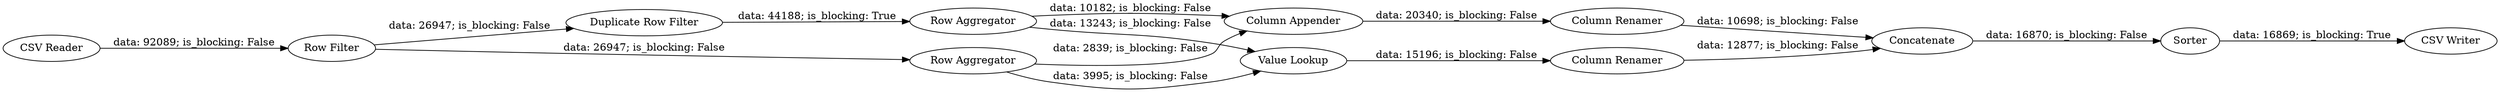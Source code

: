digraph {
	"1922940827056483368_10" [label=Sorter]
	"1922940827056483368_2" [label="Row Filter"]
	"1922940827056483368_5" [label="Row Aggregator"]
	"1922940827056483368_9" [label="Column Renamer"]
	"1922940827056483368_12" [label=Concatenate]
	"1922940827056483368_7" [label="Column Appender"]
	"1922940827056483368_3" [label="Row Aggregator"]
	"1922940827056483368_1" [label="CSV Reader"]
	"1922940827056483368_6" [label="Value Lookup"]
	"1922940827056483368_11" [label="CSV Writer"]
	"1922940827056483368_8" [label="Column Renamer"]
	"1922940827056483368_4" [label="Duplicate Row Filter"]
	"1922940827056483368_8" -> "1922940827056483368_12" [label="data: 12877; is_blocking: False"]
	"1922940827056483368_1" -> "1922940827056483368_2" [label="data: 92089; is_blocking: False"]
	"1922940827056483368_12" -> "1922940827056483368_10" [label="data: 16870; is_blocking: False"]
	"1922940827056483368_7" -> "1922940827056483368_9" [label="data: 20340; is_blocking: False"]
	"1922940827056483368_5" -> "1922940827056483368_7" [label="data: 10182; is_blocking: False"]
	"1922940827056483368_3" -> "1922940827056483368_6" [label="data: 3995; is_blocking: False"]
	"1922940827056483368_4" -> "1922940827056483368_5" [label="data: 44188; is_blocking: True"]
	"1922940827056483368_2" -> "1922940827056483368_4" [label="data: 26947; is_blocking: False"]
	"1922940827056483368_6" -> "1922940827056483368_8" [label="data: 15196; is_blocking: False"]
	"1922940827056483368_2" -> "1922940827056483368_3" [label="data: 26947; is_blocking: False"]
	"1922940827056483368_3" -> "1922940827056483368_7" [label="data: 2839; is_blocking: False"]
	"1922940827056483368_5" -> "1922940827056483368_6" [label="data: 13243; is_blocking: False"]
	"1922940827056483368_10" -> "1922940827056483368_11" [label="data: 16869; is_blocking: True"]
	"1922940827056483368_9" -> "1922940827056483368_12" [label="data: 10698; is_blocking: False"]
	rankdir=LR
}
